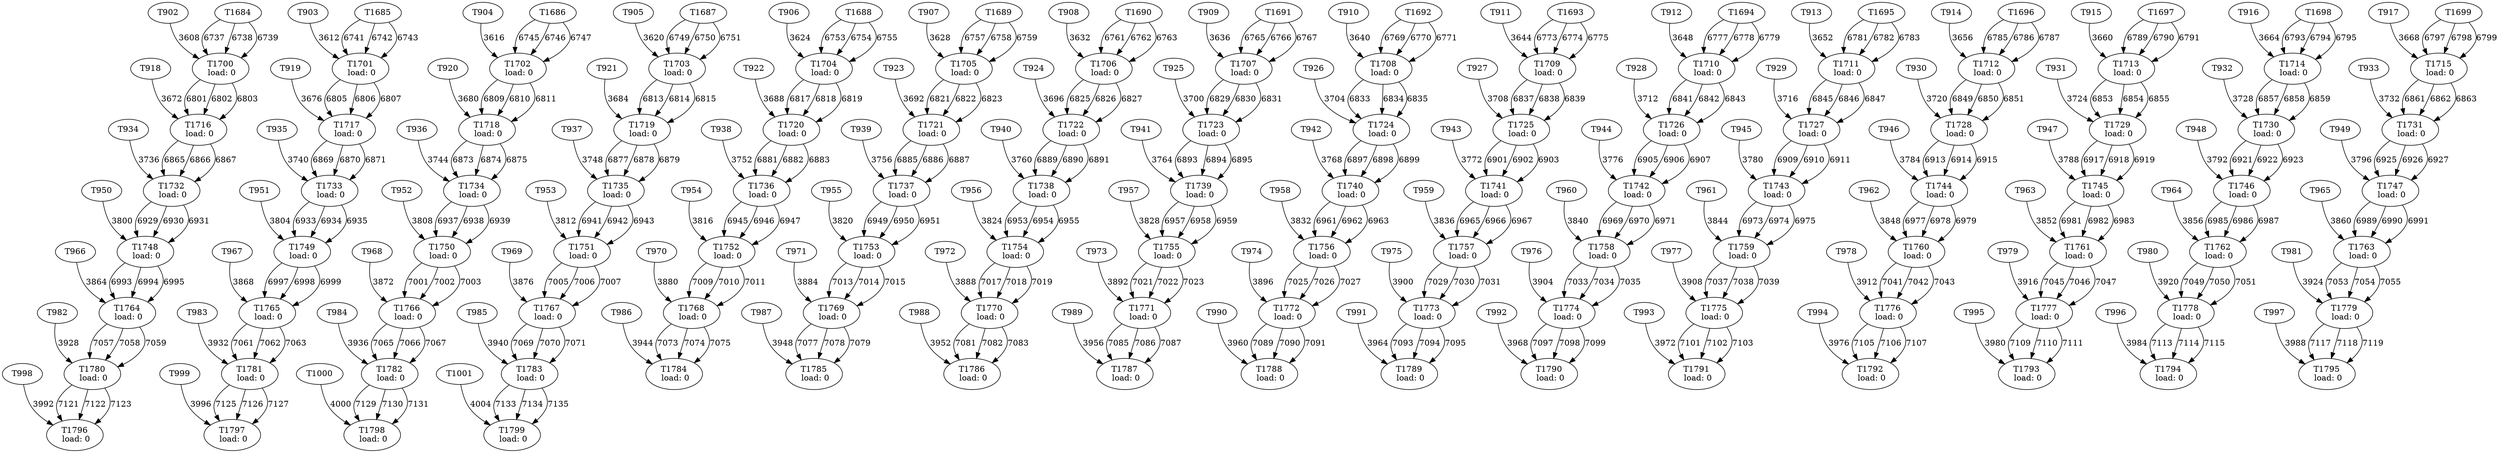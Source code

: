 digraph taskgraph {
	T1700 [label= "T1700\n load: 0"];
	T902 -> T1700[label=3608];
	T1684 -> T1700[label=6737];
	T1684 -> T1700[label=6738];
	T1684 -> T1700[label=6739];
	T1701 [label= "T1701\n load: 0"];
	T903 -> T1701[label=3612];
	T1685 -> T1701[label=6741];
	T1685 -> T1701[label=6742];
	T1685 -> T1701[label=6743];
	T1702 [label= "T1702\n load: 0"];
	T904 -> T1702[label=3616];
	T1686 -> T1702[label=6745];
	T1686 -> T1702[label=6746];
	T1686 -> T1702[label=6747];
	T1703 [label= "T1703\n load: 0"];
	T905 -> T1703[label=3620];
	T1687 -> T1703[label=6749];
	T1687 -> T1703[label=6750];
	T1687 -> T1703[label=6751];
	T1704 [label= "T1704\n load: 0"];
	T906 -> T1704[label=3624];
	T1688 -> T1704[label=6753];
	T1688 -> T1704[label=6754];
	T1688 -> T1704[label=6755];
	T1705 [label= "T1705\n load: 0"];
	T907 -> T1705[label=3628];
	T1689 -> T1705[label=6757];
	T1689 -> T1705[label=6758];
	T1689 -> T1705[label=6759];
	T1706 [label= "T1706\n load: 0"];
	T908 -> T1706[label=3632];
	T1690 -> T1706[label=6761];
	T1690 -> T1706[label=6762];
	T1690 -> T1706[label=6763];
	T1707 [label= "T1707\n load: 0"];
	T909 -> T1707[label=3636];
	T1691 -> T1707[label=6765];
	T1691 -> T1707[label=6766];
	T1691 -> T1707[label=6767];
	T1708 [label= "T1708\n load: 0"];
	T910 -> T1708[label=3640];
	T1692 -> T1708[label=6769];
	T1692 -> T1708[label=6770];
	T1692 -> T1708[label=6771];
	T1709 [label= "T1709\n load: 0"];
	T911 -> T1709[label=3644];
	T1693 -> T1709[label=6773];
	T1693 -> T1709[label=6774];
	T1693 -> T1709[label=6775];
	T1710 [label= "T1710\n load: 0"];
	T912 -> T1710[label=3648];
	T1694 -> T1710[label=6777];
	T1694 -> T1710[label=6778];
	T1694 -> T1710[label=6779];
	T1711 [label= "T1711\n load: 0"];
	T913 -> T1711[label=3652];
	T1695 -> T1711[label=6781];
	T1695 -> T1711[label=6782];
	T1695 -> T1711[label=6783];
	T1712 [label= "T1712\n load: 0"];
	T914 -> T1712[label=3656];
	T1696 -> T1712[label=6785];
	T1696 -> T1712[label=6786];
	T1696 -> T1712[label=6787];
	T1713 [label= "T1713\n load: 0"];
	T915 -> T1713[label=3660];
	T1697 -> T1713[label=6789];
	T1697 -> T1713[label=6790];
	T1697 -> T1713[label=6791];
	T1714 [label= "T1714\n load: 0"];
	T916 -> T1714[label=3664];
	T1698 -> T1714[label=6793];
	T1698 -> T1714[label=6794];
	T1698 -> T1714[label=6795];
	T1715 [label= "T1715\n load: 0"];
	T917 -> T1715[label=3668];
	T1699 -> T1715[label=6797];
	T1699 -> T1715[label=6798];
	T1699 -> T1715[label=6799];
	T1716 [label= "T1716\n load: 0"];
	T918 -> T1716[label=3672];
	T1700 -> T1716[label=6801];
	T1700 -> T1716[label=6802];
	T1700 -> T1716[label=6803];
	T1717 [label= "T1717\n load: 0"];
	T919 -> T1717[label=3676];
	T1701 -> T1717[label=6805];
	T1701 -> T1717[label=6806];
	T1701 -> T1717[label=6807];
	T1718 [label= "T1718\n load: 0"];
	T920 -> T1718[label=3680];
	T1702 -> T1718[label=6809];
	T1702 -> T1718[label=6810];
	T1702 -> T1718[label=6811];
	T1719 [label= "T1719\n load: 0"];
	T921 -> T1719[label=3684];
	T1703 -> T1719[label=6813];
	T1703 -> T1719[label=6814];
	T1703 -> T1719[label=6815];
	T1720 [label= "T1720\n load: 0"];
	T922 -> T1720[label=3688];
	T1704 -> T1720[label=6817];
	T1704 -> T1720[label=6818];
	T1704 -> T1720[label=6819];
	T1721 [label= "T1721\n load: 0"];
	T923 -> T1721[label=3692];
	T1705 -> T1721[label=6821];
	T1705 -> T1721[label=6822];
	T1705 -> T1721[label=6823];
	T1722 [label= "T1722\n load: 0"];
	T924 -> T1722[label=3696];
	T1706 -> T1722[label=6825];
	T1706 -> T1722[label=6826];
	T1706 -> T1722[label=6827];
	T1723 [label= "T1723\n load: 0"];
	T925 -> T1723[label=3700];
	T1707 -> T1723[label=6829];
	T1707 -> T1723[label=6830];
	T1707 -> T1723[label=6831];
	T1724 [label= "T1724\n load: 0"];
	T926 -> T1724[label=3704];
	T1708 -> T1724[label=6833];
	T1708 -> T1724[label=6834];
	T1708 -> T1724[label=6835];
	T1725 [label= "T1725\n load: 0"];
	T927 -> T1725[label=3708];
	T1709 -> T1725[label=6837];
	T1709 -> T1725[label=6838];
	T1709 -> T1725[label=6839];
	T1726 [label= "T1726\n load: 0"];
	T928 -> T1726[label=3712];
	T1710 -> T1726[label=6841];
	T1710 -> T1726[label=6842];
	T1710 -> T1726[label=6843];
	T1727 [label= "T1727\n load: 0"];
	T929 -> T1727[label=3716];
	T1711 -> T1727[label=6845];
	T1711 -> T1727[label=6846];
	T1711 -> T1727[label=6847];
	T1728 [label= "T1728\n load: 0"];
	T930 -> T1728[label=3720];
	T1712 -> T1728[label=6849];
	T1712 -> T1728[label=6850];
	T1712 -> T1728[label=6851];
	T1729 [label= "T1729\n load: 0"];
	T931 -> T1729[label=3724];
	T1713 -> T1729[label=6853];
	T1713 -> T1729[label=6854];
	T1713 -> T1729[label=6855];
	T1730 [label= "T1730\n load: 0"];
	T932 -> T1730[label=3728];
	T1714 -> T1730[label=6857];
	T1714 -> T1730[label=6858];
	T1714 -> T1730[label=6859];
	T1731 [label= "T1731\n load: 0"];
	T933 -> T1731[label=3732];
	T1715 -> T1731[label=6861];
	T1715 -> T1731[label=6862];
	T1715 -> T1731[label=6863];
	T1732 [label= "T1732\n load: 0"];
	T934 -> T1732[label=3736];
	T1716 -> T1732[label=6865];
	T1716 -> T1732[label=6866];
	T1716 -> T1732[label=6867];
	T1733 [label= "T1733\n load: 0"];
	T935 -> T1733[label=3740];
	T1717 -> T1733[label=6869];
	T1717 -> T1733[label=6870];
	T1717 -> T1733[label=6871];
	T1734 [label= "T1734\n load: 0"];
	T936 -> T1734[label=3744];
	T1718 -> T1734[label=6873];
	T1718 -> T1734[label=6874];
	T1718 -> T1734[label=6875];
	T1735 [label= "T1735\n load: 0"];
	T937 -> T1735[label=3748];
	T1719 -> T1735[label=6877];
	T1719 -> T1735[label=6878];
	T1719 -> T1735[label=6879];
	T1736 [label= "T1736\n load: 0"];
	T938 -> T1736[label=3752];
	T1720 -> T1736[label=6881];
	T1720 -> T1736[label=6882];
	T1720 -> T1736[label=6883];
	T1737 [label= "T1737\n load: 0"];
	T939 -> T1737[label=3756];
	T1721 -> T1737[label=6885];
	T1721 -> T1737[label=6886];
	T1721 -> T1737[label=6887];
	T1738 [label= "T1738\n load: 0"];
	T940 -> T1738[label=3760];
	T1722 -> T1738[label=6889];
	T1722 -> T1738[label=6890];
	T1722 -> T1738[label=6891];
	T1739 [label= "T1739\n load: 0"];
	T941 -> T1739[label=3764];
	T1723 -> T1739[label=6893];
	T1723 -> T1739[label=6894];
	T1723 -> T1739[label=6895];
	T1740 [label= "T1740\n load: 0"];
	T942 -> T1740[label=3768];
	T1724 -> T1740[label=6897];
	T1724 -> T1740[label=6898];
	T1724 -> T1740[label=6899];
	T1741 [label= "T1741\n load: 0"];
	T943 -> T1741[label=3772];
	T1725 -> T1741[label=6901];
	T1725 -> T1741[label=6902];
	T1725 -> T1741[label=6903];
	T1742 [label= "T1742\n load: 0"];
	T944 -> T1742[label=3776];
	T1726 -> T1742[label=6905];
	T1726 -> T1742[label=6906];
	T1726 -> T1742[label=6907];
	T1743 [label= "T1743\n load: 0"];
	T945 -> T1743[label=3780];
	T1727 -> T1743[label=6909];
	T1727 -> T1743[label=6910];
	T1727 -> T1743[label=6911];
	T1744 [label= "T1744\n load: 0"];
	T946 -> T1744[label=3784];
	T1728 -> T1744[label=6913];
	T1728 -> T1744[label=6914];
	T1728 -> T1744[label=6915];
	T1745 [label= "T1745\n load: 0"];
	T947 -> T1745[label=3788];
	T1729 -> T1745[label=6917];
	T1729 -> T1745[label=6918];
	T1729 -> T1745[label=6919];
	T1746 [label= "T1746\n load: 0"];
	T948 -> T1746[label=3792];
	T1730 -> T1746[label=6921];
	T1730 -> T1746[label=6922];
	T1730 -> T1746[label=6923];
	T1747 [label= "T1747\n load: 0"];
	T949 -> T1747[label=3796];
	T1731 -> T1747[label=6925];
	T1731 -> T1747[label=6926];
	T1731 -> T1747[label=6927];
	T1748 [label= "T1748\n load: 0"];
	T950 -> T1748[label=3800];
	T1732 -> T1748[label=6929];
	T1732 -> T1748[label=6930];
	T1732 -> T1748[label=6931];
	T1749 [label= "T1749\n load: 0"];
	T951 -> T1749[label=3804];
	T1733 -> T1749[label=6933];
	T1733 -> T1749[label=6934];
	T1733 -> T1749[label=6935];
	T1750 [label= "T1750\n load: 0"];
	T952 -> T1750[label=3808];
	T1734 -> T1750[label=6937];
	T1734 -> T1750[label=6938];
	T1734 -> T1750[label=6939];
	T1751 [label= "T1751\n load: 0"];
	T953 -> T1751[label=3812];
	T1735 -> T1751[label=6941];
	T1735 -> T1751[label=6942];
	T1735 -> T1751[label=6943];
	T1752 [label= "T1752\n load: 0"];
	T954 -> T1752[label=3816];
	T1736 -> T1752[label=6945];
	T1736 -> T1752[label=6946];
	T1736 -> T1752[label=6947];
	T1753 [label= "T1753\n load: 0"];
	T955 -> T1753[label=3820];
	T1737 -> T1753[label=6949];
	T1737 -> T1753[label=6950];
	T1737 -> T1753[label=6951];
	T1754 [label= "T1754\n load: 0"];
	T956 -> T1754[label=3824];
	T1738 -> T1754[label=6953];
	T1738 -> T1754[label=6954];
	T1738 -> T1754[label=6955];
	T1755 [label= "T1755\n load: 0"];
	T957 -> T1755[label=3828];
	T1739 -> T1755[label=6957];
	T1739 -> T1755[label=6958];
	T1739 -> T1755[label=6959];
	T1756 [label= "T1756\n load: 0"];
	T958 -> T1756[label=3832];
	T1740 -> T1756[label=6961];
	T1740 -> T1756[label=6962];
	T1740 -> T1756[label=6963];
	T1757 [label= "T1757\n load: 0"];
	T959 -> T1757[label=3836];
	T1741 -> T1757[label=6965];
	T1741 -> T1757[label=6966];
	T1741 -> T1757[label=6967];
	T1758 [label= "T1758\n load: 0"];
	T960 -> T1758[label=3840];
	T1742 -> T1758[label=6969];
	T1742 -> T1758[label=6970];
	T1742 -> T1758[label=6971];
	T1759 [label= "T1759\n load: 0"];
	T961 -> T1759[label=3844];
	T1743 -> T1759[label=6973];
	T1743 -> T1759[label=6974];
	T1743 -> T1759[label=6975];
	T1760 [label= "T1760\n load: 0"];
	T962 -> T1760[label=3848];
	T1744 -> T1760[label=6977];
	T1744 -> T1760[label=6978];
	T1744 -> T1760[label=6979];
	T1761 [label= "T1761\n load: 0"];
	T963 -> T1761[label=3852];
	T1745 -> T1761[label=6981];
	T1745 -> T1761[label=6982];
	T1745 -> T1761[label=6983];
	T1762 [label= "T1762\n load: 0"];
	T964 -> T1762[label=3856];
	T1746 -> T1762[label=6985];
	T1746 -> T1762[label=6986];
	T1746 -> T1762[label=6987];
	T1763 [label= "T1763\n load: 0"];
	T965 -> T1763[label=3860];
	T1747 -> T1763[label=6989];
	T1747 -> T1763[label=6990];
	T1747 -> T1763[label=6991];
	T1764 [label= "T1764\n load: 0"];
	T966 -> T1764[label=3864];
	T1748 -> T1764[label=6993];
	T1748 -> T1764[label=6994];
	T1748 -> T1764[label=6995];
	T1765 [label= "T1765\n load: 0"];
	T967 -> T1765[label=3868];
	T1749 -> T1765[label=6997];
	T1749 -> T1765[label=6998];
	T1749 -> T1765[label=6999];
	T1766 [label= "T1766\n load: 0"];
	T968 -> T1766[label=3872];
	T1750 -> T1766[label=7001];
	T1750 -> T1766[label=7002];
	T1750 -> T1766[label=7003];
	T1767 [label= "T1767\n load: 0"];
	T969 -> T1767[label=3876];
	T1751 -> T1767[label=7005];
	T1751 -> T1767[label=7006];
	T1751 -> T1767[label=7007];
	T1768 [label= "T1768\n load: 0"];
	T970 -> T1768[label=3880];
	T1752 -> T1768[label=7009];
	T1752 -> T1768[label=7010];
	T1752 -> T1768[label=7011];
	T1769 [label= "T1769\n load: 0"];
	T971 -> T1769[label=3884];
	T1753 -> T1769[label=7013];
	T1753 -> T1769[label=7014];
	T1753 -> T1769[label=7015];
	T1770 [label= "T1770\n load: 0"];
	T972 -> T1770[label=3888];
	T1754 -> T1770[label=7017];
	T1754 -> T1770[label=7018];
	T1754 -> T1770[label=7019];
	T1771 [label= "T1771\n load: 0"];
	T973 -> T1771[label=3892];
	T1755 -> T1771[label=7021];
	T1755 -> T1771[label=7022];
	T1755 -> T1771[label=7023];
	T1772 [label= "T1772\n load: 0"];
	T974 -> T1772[label=3896];
	T1756 -> T1772[label=7025];
	T1756 -> T1772[label=7026];
	T1756 -> T1772[label=7027];
	T1773 [label= "T1773\n load: 0"];
	T975 -> T1773[label=3900];
	T1757 -> T1773[label=7029];
	T1757 -> T1773[label=7030];
	T1757 -> T1773[label=7031];
	T1774 [label= "T1774\n load: 0"];
	T976 -> T1774[label=3904];
	T1758 -> T1774[label=7033];
	T1758 -> T1774[label=7034];
	T1758 -> T1774[label=7035];
	T1775 [label= "T1775\n load: 0"];
	T977 -> T1775[label=3908];
	T1759 -> T1775[label=7037];
	T1759 -> T1775[label=7038];
	T1759 -> T1775[label=7039];
	T1776 [label= "T1776\n load: 0"];
	T978 -> T1776[label=3912];
	T1760 -> T1776[label=7041];
	T1760 -> T1776[label=7042];
	T1760 -> T1776[label=7043];
	T1777 [label= "T1777\n load: 0"];
	T979 -> T1777[label=3916];
	T1761 -> T1777[label=7045];
	T1761 -> T1777[label=7046];
	T1761 -> T1777[label=7047];
	T1778 [label= "T1778\n load: 0"];
	T980 -> T1778[label=3920];
	T1762 -> T1778[label=7049];
	T1762 -> T1778[label=7050];
	T1762 -> T1778[label=7051];
	T1779 [label= "T1779\n load: 0"];
	T981 -> T1779[label=3924];
	T1763 -> T1779[label=7053];
	T1763 -> T1779[label=7054];
	T1763 -> T1779[label=7055];
	T1780 [label= "T1780\n load: 0"];
	T982 -> T1780[label=3928];
	T1764 -> T1780[label=7057];
	T1764 -> T1780[label=7058];
	T1764 -> T1780[label=7059];
	T1781 [label= "T1781\n load: 0"];
	T983 -> T1781[label=3932];
	T1765 -> T1781[label=7061];
	T1765 -> T1781[label=7062];
	T1765 -> T1781[label=7063];
	T1782 [label= "T1782\n load: 0"];
	T984 -> T1782[label=3936];
	T1766 -> T1782[label=7065];
	T1766 -> T1782[label=7066];
	T1766 -> T1782[label=7067];
	T1783 [label= "T1783\n load: 0"];
	T985 -> T1783[label=3940];
	T1767 -> T1783[label=7069];
	T1767 -> T1783[label=7070];
	T1767 -> T1783[label=7071];
	T1784 [label= "T1784\n load: 0"];
	T986 -> T1784[label=3944];
	T1768 -> T1784[label=7073];
	T1768 -> T1784[label=7074];
	T1768 -> T1784[label=7075];
	T1785 [label= "T1785\n load: 0"];
	T987 -> T1785[label=3948];
	T1769 -> T1785[label=7077];
	T1769 -> T1785[label=7078];
	T1769 -> T1785[label=7079];
	T1786 [label= "T1786\n load: 0"];
	T988 -> T1786[label=3952];
	T1770 -> T1786[label=7081];
	T1770 -> T1786[label=7082];
	T1770 -> T1786[label=7083];
	T1787 [label= "T1787\n load: 0"];
	T989 -> T1787[label=3956];
	T1771 -> T1787[label=7085];
	T1771 -> T1787[label=7086];
	T1771 -> T1787[label=7087];
	T1788 [label= "T1788\n load: 0"];
	T990 -> T1788[label=3960];
	T1772 -> T1788[label=7089];
	T1772 -> T1788[label=7090];
	T1772 -> T1788[label=7091];
	T1789 [label= "T1789\n load: 0"];
	T991 -> T1789[label=3964];
	T1773 -> T1789[label=7093];
	T1773 -> T1789[label=7094];
	T1773 -> T1789[label=7095];
	T1790 [label= "T1790\n load: 0"];
	T992 -> T1790[label=3968];
	T1774 -> T1790[label=7097];
	T1774 -> T1790[label=7098];
	T1774 -> T1790[label=7099];
	T1791 [label= "T1791\n load: 0"];
	T993 -> T1791[label=3972];
	T1775 -> T1791[label=7101];
	T1775 -> T1791[label=7102];
	T1775 -> T1791[label=7103];
	T1792 [label= "T1792\n load: 0"];
	T994 -> T1792[label=3976];
	T1776 -> T1792[label=7105];
	T1776 -> T1792[label=7106];
	T1776 -> T1792[label=7107];
	T1793 [label= "T1793\n load: 0"];
	T995 -> T1793[label=3980];
	T1777 -> T1793[label=7109];
	T1777 -> T1793[label=7110];
	T1777 -> T1793[label=7111];
	T1794 [label= "T1794\n load: 0"];
	T996 -> T1794[label=3984];
	T1778 -> T1794[label=7113];
	T1778 -> T1794[label=7114];
	T1778 -> T1794[label=7115];
	T1795 [label= "T1795\n load: 0"];
	T997 -> T1795[label=3988];
	T1779 -> T1795[label=7117];
	T1779 -> T1795[label=7118];
	T1779 -> T1795[label=7119];
	T1796 [label= "T1796\n load: 0"];
	T998 -> T1796[label=3992];
	T1780 -> T1796[label=7121];
	T1780 -> T1796[label=7122];
	T1780 -> T1796[label=7123];
	T1797 [label= "T1797\n load: 0"];
	T999 -> T1797[label=3996];
	T1781 -> T1797[label=7125];
	T1781 -> T1797[label=7126];
	T1781 -> T1797[label=7127];
	T1798 [label= "T1798\n load: 0"];
	T1000 -> T1798[label=4000];
	T1782 -> T1798[label=7129];
	T1782 -> T1798[label=7130];
	T1782 -> T1798[label=7131];
	T1799 [label= "T1799\n load: 0"];
	T1001 -> T1799[label=4004];
	T1783 -> T1799[label=7133];
	T1783 -> T1799[label=7134];
	T1783 -> T1799[label=7135];
}